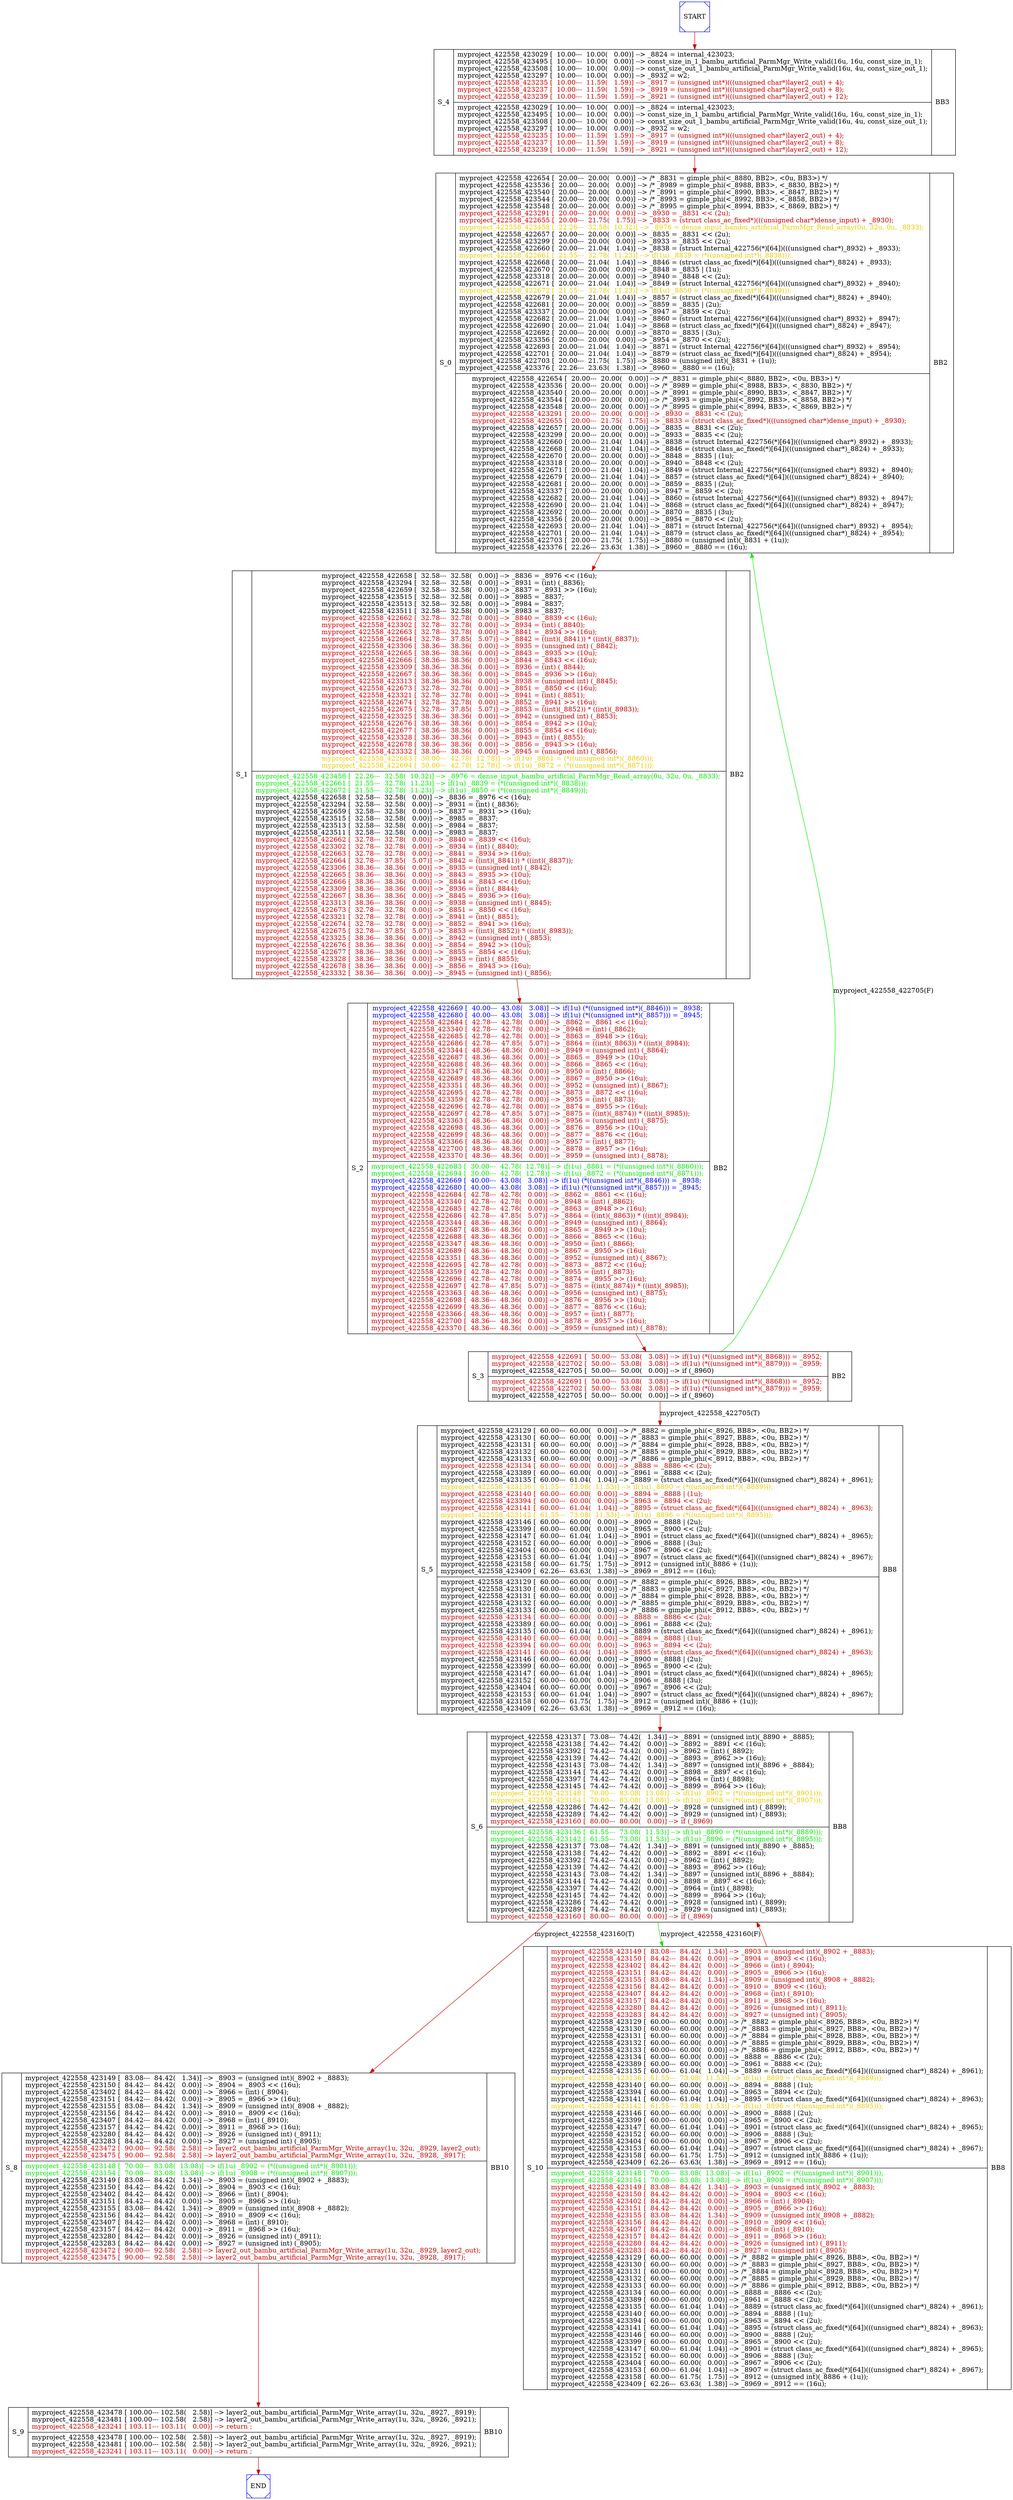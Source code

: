 digraph G {
0[color=blue,shape=Msquare,label=START];
1[color=blue,shape=Msquare,label=END];
2[shape=record,label=< S_0 | { myproject_422558_422654 [  20.00---  20.00(   0.00)] --&gt; /* _8831 = gimple_phi(&lt;_8880, BB2&gt;, &lt;0u, BB3&gt;) */<br align="left"/>myproject_422558_423536 [  20.00---  20.00(   0.00)] --&gt; /* _8989 = gimple_phi(&lt;_8988, BB3&gt;, &lt;_8830, BB2&gt;) */<br align="left"/>myproject_422558_423540 [  20.00---  20.00(   0.00)] --&gt; /* _8991 = gimple_phi(&lt;_8990, BB3&gt;, &lt;_8847, BB2&gt;) */<br align="left"/>myproject_422558_423544 [  20.00---  20.00(   0.00)] --&gt; /* _8993 = gimple_phi(&lt;_8992, BB3&gt;, &lt;_8858, BB2&gt;) */<br align="left"/>myproject_422558_423548 [  20.00---  20.00(   0.00)] --&gt; /* _8995 = gimple_phi(&lt;_8994, BB3&gt;, &lt;_8869, BB2&gt;) */<br align="left"/><font color="red3">myproject_422558_423291 [  20.00---  20.00(   0.00)] --&gt; _8930 = _8831 &lt;&lt; (2u); </font><br align="left"/><font color="red3">myproject_422558_422655 [  20.00---  21.75(   1.75)] --&gt; _8833 = (struct class_ac_fixed*)(((unsigned char*)dense_input) + _8930); </font><br align="left"/><font color="gold2">myproject_422558_423458 [  22.26---  32.58(  10.32)] --&gt; _8976 = dense_input_bambu_artificial_ParmMgr_Read_array(0u, 32u, 0u, _8833); </font><br align="left"/>myproject_422558_422657 [  20.00---  20.00(   0.00)] --&gt; _8835 = _8831 &lt;&lt; (2u);<br align="left"/>myproject_422558_423299 [  20.00---  20.00(   0.00)] --&gt; _8933 = _8835 &lt;&lt; (2u);<br align="left"/>myproject_422558_422660 [  20.00---  21.04(   1.04)] --&gt; _8838 = (struct Internal_422756(*)[64])(((unsigned char*)_8932) + _8933);<br align="left"/><font color="gold2">myproject_422558_422661 [  21.55---  32.78(  11.23)] --&gt; if(1u) _8839 = (*((unsigned int*)(_8838))); </font><br align="left"/>myproject_422558_422668 [  20.00---  21.04(   1.04)] --&gt; _8846 = (struct class_ac_fixed(*)[64])(((unsigned char*)_8824) + _8933);<br align="left"/>myproject_422558_422670 [  20.00---  20.00(   0.00)] --&gt; _8848 = _8835 \| (1u);<br align="left"/>myproject_422558_423318 [  20.00---  20.00(   0.00)] --&gt; _8940 = _8848 &lt;&lt; (2u);<br align="left"/>myproject_422558_422671 [  20.00---  21.04(   1.04)] --&gt; _8849 = (struct Internal_422756(*)[64])(((unsigned char*)_8932) + _8940);<br align="left"/><font color="gold2">myproject_422558_422672 [  21.55---  32.78(  11.23)] --&gt; if(1u) _8850 = (*((unsigned int*)(_8849))); </font><br align="left"/>myproject_422558_422679 [  20.00---  21.04(   1.04)] --&gt; _8857 = (struct class_ac_fixed(*)[64])(((unsigned char*)_8824) + _8940);<br align="left"/>myproject_422558_422681 [  20.00---  20.00(   0.00)] --&gt; _8859 = _8835 \| (2u);<br align="left"/>myproject_422558_423337 [  20.00---  20.00(   0.00)] --&gt; _8947 = _8859 &lt;&lt; (2u);<br align="left"/>myproject_422558_422682 [  20.00---  21.04(   1.04)] --&gt; _8860 = (struct Internal_422756(*)[64])(((unsigned char*)_8932) + _8947);<br align="left"/>myproject_422558_422690 [  20.00---  21.04(   1.04)] --&gt; _8868 = (struct class_ac_fixed(*)[64])(((unsigned char*)_8824) + _8947);<br align="left"/>myproject_422558_422692 [  20.00---  20.00(   0.00)] --&gt; _8870 = _8835 \| (3u);<br align="left"/>myproject_422558_423356 [  20.00---  20.00(   0.00)] --&gt; _8954 = _8870 &lt;&lt; (2u);<br align="left"/>myproject_422558_422693 [  20.00---  21.04(   1.04)] --&gt; _8871 = (struct Internal_422756(*)[64])(((unsigned char*)_8932) + _8954);<br align="left"/>myproject_422558_422701 [  20.00---  21.04(   1.04)] --&gt; _8879 = (struct class_ac_fixed(*)[64])(((unsigned char*)_8824) + _8954);<br align="left"/>myproject_422558_422703 [  20.00---  21.75(   1.75)] --&gt; _8880 = (unsigned int)(_8831 + (1u));<br align="left"/>myproject_422558_423376 [  22.26---  23.63(   1.38)] --&gt; _8960 = _8880 == (16u);<br align="left"/> | myproject_422558_422654 [  20.00---  20.00(   0.00)] --&gt; /* _8831 = gimple_phi(&lt;_8880, BB2&gt;, &lt;0u, BB3&gt;) */<br align="left"/>myproject_422558_423536 [  20.00---  20.00(   0.00)] --&gt; /* _8989 = gimple_phi(&lt;_8988, BB3&gt;, &lt;_8830, BB2&gt;) */<br align="left"/>myproject_422558_423540 [  20.00---  20.00(   0.00)] --&gt; /* _8991 = gimple_phi(&lt;_8990, BB3&gt;, &lt;_8847, BB2&gt;) */<br align="left"/>myproject_422558_423544 [  20.00---  20.00(   0.00)] --&gt; /* _8993 = gimple_phi(&lt;_8992, BB3&gt;, &lt;_8858, BB2&gt;) */<br align="left"/>myproject_422558_423548 [  20.00---  20.00(   0.00)] --&gt; /* _8995 = gimple_phi(&lt;_8994, BB3&gt;, &lt;_8869, BB2&gt;) */<br align="left"/><font color="red3">myproject_422558_423291 [  20.00---  20.00(   0.00)] --&gt; _8930 = _8831 &lt;&lt; (2u); </font><br align="left"/><font color="red3">myproject_422558_422655 [  20.00---  21.75(   1.75)] --&gt; _8833 = (struct class_ac_fixed*)(((unsigned char*)dense_input) + _8930); </font><br align="left"/>myproject_422558_422657 [  20.00---  20.00(   0.00)] --&gt; _8835 = _8831 &lt;&lt; (2u);<br align="left"/>myproject_422558_423299 [  20.00---  20.00(   0.00)] --&gt; _8933 = _8835 &lt;&lt; (2u);<br align="left"/>myproject_422558_422660 [  20.00---  21.04(   1.04)] --&gt; _8838 = (struct Internal_422756(*)[64])(((unsigned char*)_8932) + _8933);<br align="left"/>myproject_422558_422668 [  20.00---  21.04(   1.04)] --&gt; _8846 = (struct class_ac_fixed(*)[64])(((unsigned char*)_8824) + _8933);<br align="left"/>myproject_422558_422670 [  20.00---  20.00(   0.00)] --&gt; _8848 = _8835 \| (1u);<br align="left"/>myproject_422558_423318 [  20.00---  20.00(   0.00)] --&gt; _8940 = _8848 &lt;&lt; (2u);<br align="left"/>myproject_422558_422671 [  20.00---  21.04(   1.04)] --&gt; _8849 = (struct Internal_422756(*)[64])(((unsigned char*)_8932) + _8940);<br align="left"/>myproject_422558_422679 [  20.00---  21.04(   1.04)] --&gt; _8857 = (struct class_ac_fixed(*)[64])(((unsigned char*)_8824) + _8940);<br align="left"/>myproject_422558_422681 [  20.00---  20.00(   0.00)] --&gt; _8859 = _8835 \| (2u);<br align="left"/>myproject_422558_423337 [  20.00---  20.00(   0.00)] --&gt; _8947 = _8859 &lt;&lt; (2u);<br align="left"/>myproject_422558_422682 [  20.00---  21.04(   1.04)] --&gt; _8860 = (struct Internal_422756(*)[64])(((unsigned char*)_8932) + _8947);<br align="left"/>myproject_422558_422690 [  20.00---  21.04(   1.04)] --&gt; _8868 = (struct class_ac_fixed(*)[64])(((unsigned char*)_8824) + _8947);<br align="left"/>myproject_422558_422692 [  20.00---  20.00(   0.00)] --&gt; _8870 = _8835 \| (3u);<br align="left"/>myproject_422558_423356 [  20.00---  20.00(   0.00)] --&gt; _8954 = _8870 &lt;&lt; (2u);<br align="left"/>myproject_422558_422693 [  20.00---  21.04(   1.04)] --&gt; _8871 = (struct Internal_422756(*)[64])(((unsigned char*)_8932) + _8954);<br align="left"/>myproject_422558_422701 [  20.00---  21.04(   1.04)] --&gt; _8879 = (struct class_ac_fixed(*)[64])(((unsigned char*)_8824) + _8954);<br align="left"/>myproject_422558_422703 [  20.00---  21.75(   1.75)] --&gt; _8880 = (unsigned int)(_8831 + (1u));<br align="left"/>myproject_422558_423376 [  22.26---  23.63(   1.38)] --&gt; _8960 = _8880 == (16u);<br align="left"/> } | BB2 <br align="left"/>>];
3[shape=record,label=< S_1 | { myproject_422558_422658 [  32.58---  32.58(   0.00)] --&gt; _8836 = _8976 &lt;&lt; (16u);<br align="left"/>myproject_422558_423294 [  32.58---  32.58(   0.00)] --&gt; _8931 = (int) (_8836);<br align="left"/>myproject_422558_422659 [  32.58---  32.58(   0.00)] --&gt; _8837 = _8931 &gt;&gt; (16u);<br align="left"/>myproject_422558_423515 [  32.58---  32.58(   0.00)] --&gt; _8985 = _8837;<br align="left"/>myproject_422558_423513 [  32.58---  32.58(   0.00)] --&gt; _8984 = _8837;<br align="left"/>myproject_422558_423511 [  32.58---  32.58(   0.00)] --&gt; _8983 = _8837;<br align="left"/><font color="red3">myproject_422558_422662 [  32.78---  32.78(   0.00)] --&gt; _8840 = _8839 &lt;&lt; (16u); </font><br align="left"/><font color="red3">myproject_422558_423302 [  32.78---  32.78(   0.00)] --&gt; _8934 = (int) (_8840); </font><br align="left"/><font color="red3">myproject_422558_422663 [  32.78---  32.78(   0.00)] --&gt; _8841 = _8934 &gt;&gt; (16u); </font><br align="left"/><font color="red3">myproject_422558_422664 [  32.78---  37.85(   5.07)] --&gt; _8842 = ((int)(_8841)) * ((int)(_8837)); </font><br align="left"/><font color="red3">myproject_422558_423306 [  38.36---  38.36(   0.00)] --&gt; _8935 = (unsigned int) (_8842); </font><br align="left"/><font color="red3">myproject_422558_422665 [  38.36---  38.36(   0.00)] --&gt; _8843 = _8935 &gt;&gt; (10u); </font><br align="left"/><font color="red3">myproject_422558_422666 [  38.36---  38.36(   0.00)] --&gt; _8844 = _8843 &lt;&lt; (16u); </font><br align="left"/><font color="red3">myproject_422558_423309 [  38.36---  38.36(   0.00)] --&gt; _8936 = (int) (_8844); </font><br align="left"/><font color="red3">myproject_422558_422667 [  38.36---  38.36(   0.00)] --&gt; _8845 = _8936 &gt;&gt; (16u); </font><br align="left"/><font color="red3">myproject_422558_423313 [  38.36---  38.36(   0.00)] --&gt; _8938 = (unsigned int) (_8845); </font><br align="left"/><font color="red3">myproject_422558_422673 [  32.78---  32.78(   0.00)] --&gt; _8851 = _8850 &lt;&lt; (16u); </font><br align="left"/><font color="red3">myproject_422558_423321 [  32.78---  32.78(   0.00)] --&gt; _8941 = (int) (_8851); </font><br align="left"/><font color="red3">myproject_422558_422674 [  32.78---  32.78(   0.00)] --&gt; _8852 = _8941 &gt;&gt; (16u); </font><br align="left"/><font color="red3">myproject_422558_422675 [  32.78---  37.85(   5.07)] --&gt; _8853 = ((int)(_8852)) * ((int)(_8983)); </font><br align="left"/><font color="red3">myproject_422558_423325 [  38.36---  38.36(   0.00)] --&gt; _8942 = (unsigned int) (_8853); </font><br align="left"/><font color="red3">myproject_422558_422676 [  38.36---  38.36(   0.00)] --&gt; _8854 = _8942 &gt;&gt; (10u); </font><br align="left"/><font color="red3">myproject_422558_422677 [  38.36---  38.36(   0.00)] --&gt; _8855 = _8854 &lt;&lt; (16u); </font><br align="left"/><font color="red3">myproject_422558_423328 [  38.36---  38.36(   0.00)] --&gt; _8943 = (int) (_8855); </font><br align="left"/><font color="red3">myproject_422558_422678 [  38.36---  38.36(   0.00)] --&gt; _8856 = _8943 &gt;&gt; (16u); </font><br align="left"/><font color="red3">myproject_422558_423332 [  38.36---  38.36(   0.00)] --&gt; _8945 = (unsigned int) (_8856); </font><br align="left"/><font color="gold2">myproject_422558_422683 [  30.00---  42.78(  12.78)] --&gt; if(1u) _8861 = (*((unsigned int*)(_8860))); </font><br align="left"/><font color="gold2">myproject_422558_422694 [  30.00---  42.78(  12.78)] --&gt; if(1u) _8872 = (*((unsigned int*)(_8871))); </font><br align="left"/> | <font color="green2">myproject_422558_423458 [  22.26---  32.58(  10.32)] --&gt; _8976 = dense_input_bambu_artificial_ParmMgr_Read_array(0u, 32u, 0u, _8833); </font><br align="left"/><font color="green2">myproject_422558_422661 [  21.55---  32.78(  11.23)] --&gt; if(1u) _8839 = (*((unsigned int*)(_8838))); </font><br align="left"/><font color="green2">myproject_422558_422672 [  21.55---  32.78(  11.23)] --&gt; if(1u) _8850 = (*((unsigned int*)(_8849))); </font><br align="left"/>myproject_422558_422658 [  32.58---  32.58(   0.00)] --&gt; _8836 = _8976 &lt;&lt; (16u);<br align="left"/>myproject_422558_423294 [  32.58---  32.58(   0.00)] --&gt; _8931 = (int) (_8836);<br align="left"/>myproject_422558_422659 [  32.58---  32.58(   0.00)] --&gt; _8837 = _8931 &gt;&gt; (16u);<br align="left"/>myproject_422558_423515 [  32.58---  32.58(   0.00)] --&gt; _8985 = _8837;<br align="left"/>myproject_422558_423513 [  32.58---  32.58(   0.00)] --&gt; _8984 = _8837;<br align="left"/>myproject_422558_423511 [  32.58---  32.58(   0.00)] --&gt; _8983 = _8837;<br align="left"/><font color="red3">myproject_422558_422662 [  32.78---  32.78(   0.00)] --&gt; _8840 = _8839 &lt;&lt; (16u); </font><br align="left"/><font color="red3">myproject_422558_423302 [  32.78---  32.78(   0.00)] --&gt; _8934 = (int) (_8840); </font><br align="left"/><font color="red3">myproject_422558_422663 [  32.78---  32.78(   0.00)] --&gt; _8841 = _8934 &gt;&gt; (16u); </font><br align="left"/><font color="red3">myproject_422558_422664 [  32.78---  37.85(   5.07)] --&gt; _8842 = ((int)(_8841)) * ((int)(_8837)); </font><br align="left"/><font color="red3">myproject_422558_423306 [  38.36---  38.36(   0.00)] --&gt; _8935 = (unsigned int) (_8842); </font><br align="left"/><font color="red3">myproject_422558_422665 [  38.36---  38.36(   0.00)] --&gt; _8843 = _8935 &gt;&gt; (10u); </font><br align="left"/><font color="red3">myproject_422558_422666 [  38.36---  38.36(   0.00)] --&gt; _8844 = _8843 &lt;&lt; (16u); </font><br align="left"/><font color="red3">myproject_422558_423309 [  38.36---  38.36(   0.00)] --&gt; _8936 = (int) (_8844); </font><br align="left"/><font color="red3">myproject_422558_422667 [  38.36---  38.36(   0.00)] --&gt; _8845 = _8936 &gt;&gt; (16u); </font><br align="left"/><font color="red3">myproject_422558_423313 [  38.36---  38.36(   0.00)] --&gt; _8938 = (unsigned int) (_8845); </font><br align="left"/><font color="red3">myproject_422558_422673 [  32.78---  32.78(   0.00)] --&gt; _8851 = _8850 &lt;&lt; (16u); </font><br align="left"/><font color="red3">myproject_422558_423321 [  32.78---  32.78(   0.00)] --&gt; _8941 = (int) (_8851); </font><br align="left"/><font color="red3">myproject_422558_422674 [  32.78---  32.78(   0.00)] --&gt; _8852 = _8941 &gt;&gt; (16u); </font><br align="left"/><font color="red3">myproject_422558_422675 [  32.78---  37.85(   5.07)] --&gt; _8853 = ((int)(_8852)) * ((int)(_8983)); </font><br align="left"/><font color="red3">myproject_422558_423325 [  38.36---  38.36(   0.00)] --&gt; _8942 = (unsigned int) (_8853); </font><br align="left"/><font color="red3">myproject_422558_422676 [  38.36---  38.36(   0.00)] --&gt; _8854 = _8942 &gt;&gt; (10u); </font><br align="left"/><font color="red3">myproject_422558_422677 [  38.36---  38.36(   0.00)] --&gt; _8855 = _8854 &lt;&lt; (16u); </font><br align="left"/><font color="red3">myproject_422558_423328 [  38.36---  38.36(   0.00)] --&gt; _8943 = (int) (_8855); </font><br align="left"/><font color="red3">myproject_422558_422678 [  38.36---  38.36(   0.00)] --&gt; _8856 = _8943 &gt;&gt; (16u); </font><br align="left"/><font color="red3">myproject_422558_423332 [  38.36---  38.36(   0.00)] --&gt; _8945 = (unsigned int) (_8856); </font><br align="left"/> } | BB2 <br align="left"/>>];
4[shape=record,label=< S_2 | { <font color="blue">myproject_422558_422669 [  40.00---  43.08(   3.08)] --&gt; if(1u) (*((unsigned int*)(_8846))) = _8938; </font><br align="left"/><font color="blue">myproject_422558_422680 [  40.00---  43.08(   3.08)] --&gt; if(1u) (*((unsigned int*)(_8857))) = _8945; </font><br align="left"/><font color="red3">myproject_422558_422684 [  42.78---  42.78(   0.00)] --&gt; _8862 = _8861 &lt;&lt; (16u); </font><br align="left"/><font color="red3">myproject_422558_423340 [  42.78---  42.78(   0.00)] --&gt; _8948 = (int) (_8862); </font><br align="left"/><font color="red3">myproject_422558_422685 [  42.78---  42.78(   0.00)] --&gt; _8863 = _8948 &gt;&gt; (16u); </font><br align="left"/><font color="red3">myproject_422558_422686 [  42.78---  47.85(   5.07)] --&gt; _8864 = ((int)(_8863)) * ((int)(_8984)); </font><br align="left"/><font color="red3">myproject_422558_423344 [  48.36---  48.36(   0.00)] --&gt; _8949 = (unsigned int) (_8864); </font><br align="left"/><font color="red3">myproject_422558_422687 [  48.36---  48.36(   0.00)] --&gt; _8865 = _8949 &gt;&gt; (10u); </font><br align="left"/><font color="red3">myproject_422558_422688 [  48.36---  48.36(   0.00)] --&gt; _8866 = _8865 &lt;&lt; (16u); </font><br align="left"/><font color="red3">myproject_422558_423347 [  48.36---  48.36(   0.00)] --&gt; _8950 = (int) (_8866); </font><br align="left"/><font color="red3">myproject_422558_422689 [  48.36---  48.36(   0.00)] --&gt; _8867 = _8950 &gt;&gt; (16u); </font><br align="left"/><font color="red3">myproject_422558_423351 [  48.36---  48.36(   0.00)] --&gt; _8952 = (unsigned int) (_8867); </font><br align="left"/><font color="red3">myproject_422558_422695 [  42.78---  42.78(   0.00)] --&gt; _8873 = _8872 &lt;&lt; (16u); </font><br align="left"/><font color="red3">myproject_422558_423359 [  42.78---  42.78(   0.00)] --&gt; _8955 = (int) (_8873); </font><br align="left"/><font color="red3">myproject_422558_422696 [  42.78---  42.78(   0.00)] --&gt; _8874 = _8955 &gt;&gt; (16u); </font><br align="left"/><font color="red3">myproject_422558_422697 [  42.78---  47.85(   5.07)] --&gt; _8875 = ((int)(_8874)) * ((int)(_8985)); </font><br align="left"/><font color="red3">myproject_422558_423363 [  48.36---  48.36(   0.00)] --&gt; _8956 = (unsigned int) (_8875); </font><br align="left"/><font color="red3">myproject_422558_422698 [  48.36---  48.36(   0.00)] --&gt; _8876 = _8956 &gt;&gt; (10u); </font><br align="left"/><font color="red3">myproject_422558_422699 [  48.36---  48.36(   0.00)] --&gt; _8877 = _8876 &lt;&lt; (16u); </font><br align="left"/><font color="red3">myproject_422558_423366 [  48.36---  48.36(   0.00)] --&gt; _8957 = (int) (_8877); </font><br align="left"/><font color="red3">myproject_422558_422700 [  48.36---  48.36(   0.00)] --&gt; _8878 = _8957 &gt;&gt; (16u); </font><br align="left"/><font color="red3">myproject_422558_423370 [  48.36---  48.36(   0.00)] --&gt; _8959 = (unsigned int) (_8878); </font><br align="left"/> | <font color="green2">myproject_422558_422683 [  30.00---  42.78(  12.78)] --&gt; if(1u) _8861 = (*((unsigned int*)(_8860))); </font><br align="left"/><font color="green2">myproject_422558_422694 [  30.00---  42.78(  12.78)] --&gt; if(1u) _8872 = (*((unsigned int*)(_8871))); </font><br align="left"/><font color="blue">myproject_422558_422669 [  40.00---  43.08(   3.08)] --&gt; if(1u) (*((unsigned int*)(_8846))) = _8938; </font><br align="left"/><font color="blue">myproject_422558_422680 [  40.00---  43.08(   3.08)] --&gt; if(1u) (*((unsigned int*)(_8857))) = _8945; </font><br align="left"/><font color="red3">myproject_422558_422684 [  42.78---  42.78(   0.00)] --&gt; _8862 = _8861 &lt;&lt; (16u); </font><br align="left"/><font color="red3">myproject_422558_423340 [  42.78---  42.78(   0.00)] --&gt; _8948 = (int) (_8862); </font><br align="left"/><font color="red3">myproject_422558_422685 [  42.78---  42.78(   0.00)] --&gt; _8863 = _8948 &gt;&gt; (16u); </font><br align="left"/><font color="red3">myproject_422558_422686 [  42.78---  47.85(   5.07)] --&gt; _8864 = ((int)(_8863)) * ((int)(_8984)); </font><br align="left"/><font color="red3">myproject_422558_423344 [  48.36---  48.36(   0.00)] --&gt; _8949 = (unsigned int) (_8864); </font><br align="left"/><font color="red3">myproject_422558_422687 [  48.36---  48.36(   0.00)] --&gt; _8865 = _8949 &gt;&gt; (10u); </font><br align="left"/><font color="red3">myproject_422558_422688 [  48.36---  48.36(   0.00)] --&gt; _8866 = _8865 &lt;&lt; (16u); </font><br align="left"/><font color="red3">myproject_422558_423347 [  48.36---  48.36(   0.00)] --&gt; _8950 = (int) (_8866); </font><br align="left"/><font color="red3">myproject_422558_422689 [  48.36---  48.36(   0.00)] --&gt; _8867 = _8950 &gt;&gt; (16u); </font><br align="left"/><font color="red3">myproject_422558_423351 [  48.36---  48.36(   0.00)] --&gt; _8952 = (unsigned int) (_8867); </font><br align="left"/><font color="red3">myproject_422558_422695 [  42.78---  42.78(   0.00)] --&gt; _8873 = _8872 &lt;&lt; (16u); </font><br align="left"/><font color="red3">myproject_422558_423359 [  42.78---  42.78(   0.00)] --&gt; _8955 = (int) (_8873); </font><br align="left"/><font color="red3">myproject_422558_422696 [  42.78---  42.78(   0.00)] --&gt; _8874 = _8955 &gt;&gt; (16u); </font><br align="left"/><font color="red3">myproject_422558_422697 [  42.78---  47.85(   5.07)] --&gt; _8875 = ((int)(_8874)) * ((int)(_8985)); </font><br align="left"/><font color="red3">myproject_422558_423363 [  48.36---  48.36(   0.00)] --&gt; _8956 = (unsigned int) (_8875); </font><br align="left"/><font color="red3">myproject_422558_422698 [  48.36---  48.36(   0.00)] --&gt; _8876 = _8956 &gt;&gt; (10u); </font><br align="left"/><font color="red3">myproject_422558_422699 [  48.36---  48.36(   0.00)] --&gt; _8877 = _8876 &lt;&lt; (16u); </font><br align="left"/><font color="red3">myproject_422558_423366 [  48.36---  48.36(   0.00)] --&gt; _8957 = (int) (_8877); </font><br align="left"/><font color="red3">myproject_422558_422700 [  48.36---  48.36(   0.00)] --&gt; _8878 = _8957 &gt;&gt; (16u); </font><br align="left"/><font color="red3">myproject_422558_423370 [  48.36---  48.36(   0.00)] --&gt; _8959 = (unsigned int) (_8878); </font><br align="left"/> } | BB2 <br align="left"/>>];
5[shape=record,label=< S_3 | { <font color="red3">myproject_422558_422691 [  50.00---  53.08(   3.08)] --&gt; if(1u) (*((unsigned int*)(_8868))) = _8952; </font><br align="left"/><font color="red3">myproject_422558_422702 [  50.00---  53.08(   3.08)] --&gt; if(1u) (*((unsigned int*)(_8879))) = _8959; </font><br align="left"/>myproject_422558_422705 [  50.00---  50.00(   0.00)] --&gt; if (_8960)<br align="left"/> | <font color="red3">myproject_422558_422691 [  50.00---  53.08(   3.08)] --&gt; if(1u) (*((unsigned int*)(_8868))) = _8952; </font><br align="left"/><font color="red3">myproject_422558_422702 [  50.00---  53.08(   3.08)] --&gt; if(1u) (*((unsigned int*)(_8879))) = _8959; </font><br align="left"/>myproject_422558_422705 [  50.00---  50.00(   0.00)] --&gt; if (_8960)<br align="left"/> } | BB2 <br align="left"/>>];
6[shape=record,label=< S_4 | { myproject_422558_423029 [  10.00---  10.00(   0.00)] --&gt; _8824 = internal_423023;<br align="left"/>myproject_422558_423495 [  10.00---  10.00(   0.00)] --&gt; const_size_in_1_bambu_artificial_ParmMgr_Write_valid(16u, 16u, const_size_in_1);<br align="left"/>myproject_422558_423508 [  10.00---  10.00(   0.00)] --&gt; const_size_out_1_bambu_artificial_ParmMgr_Write_valid(16u, 4u, const_size_out_1);<br align="left"/>myproject_422558_423297 [  10.00---  10.00(   0.00)] --&gt; _8932 = w2;<br align="left"/><font color="red3">myproject_422558_423235 [  10.00---  11.59(   1.59)] --&gt; _8917 = (unsigned int*)(((unsigned char*)layer2_out) + 4); </font><br align="left"/><font color="red3">myproject_422558_423237 [  10.00---  11.59(   1.59)] --&gt; _8919 = (unsigned int*)(((unsigned char*)layer2_out) + 8); </font><br align="left"/><font color="red3">myproject_422558_423239 [  10.00---  11.59(   1.59)] --&gt; _8921 = (unsigned int*)(((unsigned char*)layer2_out) + 12); </font><br align="left"/> | myproject_422558_423029 [  10.00---  10.00(   0.00)] --&gt; _8824 = internal_423023;<br align="left"/>myproject_422558_423495 [  10.00---  10.00(   0.00)] --&gt; const_size_in_1_bambu_artificial_ParmMgr_Write_valid(16u, 16u, const_size_in_1);<br align="left"/>myproject_422558_423508 [  10.00---  10.00(   0.00)] --&gt; const_size_out_1_bambu_artificial_ParmMgr_Write_valid(16u, 4u, const_size_out_1);<br align="left"/>myproject_422558_423297 [  10.00---  10.00(   0.00)] --&gt; _8932 = w2;<br align="left"/><font color="red3">myproject_422558_423235 [  10.00---  11.59(   1.59)] --&gt; _8917 = (unsigned int*)(((unsigned char*)layer2_out) + 4); </font><br align="left"/><font color="red3">myproject_422558_423237 [  10.00---  11.59(   1.59)] --&gt; _8919 = (unsigned int*)(((unsigned char*)layer2_out) + 8); </font><br align="left"/><font color="red3">myproject_422558_423239 [  10.00---  11.59(   1.59)] --&gt; _8921 = (unsigned int*)(((unsigned char*)layer2_out) + 12); </font><br align="left"/> } | BB3 <br align="left"/>>];
7[shape=record,label=< S_5 | { myproject_422558_423129 [  60.00---  60.00(   0.00)] --&gt; /* _8882 = gimple_phi(&lt;_8926, BB8&gt;, &lt;0u, BB2&gt;) */<br align="left"/>myproject_422558_423130 [  60.00---  60.00(   0.00)] --&gt; /* _8883 = gimple_phi(&lt;_8927, BB8&gt;, &lt;0u, BB2&gt;) */<br align="left"/>myproject_422558_423131 [  60.00---  60.00(   0.00)] --&gt; /* _8884 = gimple_phi(&lt;_8928, BB8&gt;, &lt;0u, BB2&gt;) */<br align="left"/>myproject_422558_423132 [  60.00---  60.00(   0.00)] --&gt; /* _8885 = gimple_phi(&lt;_8929, BB8&gt;, &lt;0u, BB2&gt;) */<br align="left"/>myproject_422558_423133 [  60.00---  60.00(   0.00)] --&gt; /* _8886 = gimple_phi(&lt;_8912, BB8&gt;, &lt;0u, BB2&gt;) */<br align="left"/><font color="red3">myproject_422558_423134 [  60.00---  60.00(   0.00)] --&gt; _8888 = _8886 &lt;&lt; (2u); </font><br align="left"/>myproject_422558_423389 [  60.00---  60.00(   0.00)] --&gt; _8961 = _8888 &lt;&lt; (2u);<br align="left"/>myproject_422558_423135 [  60.00---  61.04(   1.04)] --&gt; _8889 = (struct class_ac_fixed(*)[64])(((unsigned char*)_8824) + _8961);<br align="left"/><font color="gold2">myproject_422558_423136 [  61.55---  73.08(  11.53)] --&gt; if(1u) _8890 = (*((unsigned int*)(_8889))); </font><br align="left"/><font color="red3">myproject_422558_423140 [  60.00---  60.00(   0.00)] --&gt; _8894 = _8888 \| (1u); </font><br align="left"/><font color="red3">myproject_422558_423394 [  60.00---  60.00(   0.00)] --&gt; _8963 = _8894 &lt;&lt; (2u); </font><br align="left"/><font color="red3">myproject_422558_423141 [  60.00---  61.04(   1.04)] --&gt; _8895 = (struct class_ac_fixed(*)[64])(((unsigned char*)_8824) + _8963); </font><br align="left"/><font color="gold2">myproject_422558_423142 [  61.55---  73.08(  11.53)] --&gt; if(1u) _8896 = (*((unsigned int*)(_8895))); </font><br align="left"/>myproject_422558_423146 [  60.00---  60.00(   0.00)] --&gt; _8900 = _8888 \| (2u);<br align="left"/>myproject_422558_423399 [  60.00---  60.00(   0.00)] --&gt; _8965 = _8900 &lt;&lt; (2u);<br align="left"/>myproject_422558_423147 [  60.00---  61.04(   1.04)] --&gt; _8901 = (struct class_ac_fixed(*)[64])(((unsigned char*)_8824) + _8965);<br align="left"/>myproject_422558_423152 [  60.00---  60.00(   0.00)] --&gt; _8906 = _8888 \| (3u);<br align="left"/>myproject_422558_423404 [  60.00---  60.00(   0.00)] --&gt; _8967 = _8906 &lt;&lt; (2u);<br align="left"/>myproject_422558_423153 [  60.00---  61.04(   1.04)] --&gt; _8907 = (struct class_ac_fixed(*)[64])(((unsigned char*)_8824) + _8967);<br align="left"/>myproject_422558_423158 [  60.00---  61.75(   1.75)] --&gt; _8912 = (unsigned int)(_8886 + (1u));<br align="left"/>myproject_422558_423409 [  62.26---  63.63(   1.38)] --&gt; _8969 = _8912 == (16u);<br align="left"/> | myproject_422558_423129 [  60.00---  60.00(   0.00)] --&gt; /* _8882 = gimple_phi(&lt;_8926, BB8&gt;, &lt;0u, BB2&gt;) */<br align="left"/>myproject_422558_423130 [  60.00---  60.00(   0.00)] --&gt; /* _8883 = gimple_phi(&lt;_8927, BB8&gt;, &lt;0u, BB2&gt;) */<br align="left"/>myproject_422558_423131 [  60.00---  60.00(   0.00)] --&gt; /* _8884 = gimple_phi(&lt;_8928, BB8&gt;, &lt;0u, BB2&gt;) */<br align="left"/>myproject_422558_423132 [  60.00---  60.00(   0.00)] --&gt; /* _8885 = gimple_phi(&lt;_8929, BB8&gt;, &lt;0u, BB2&gt;) */<br align="left"/>myproject_422558_423133 [  60.00---  60.00(   0.00)] --&gt; /* _8886 = gimple_phi(&lt;_8912, BB8&gt;, &lt;0u, BB2&gt;) */<br align="left"/><font color="red3">myproject_422558_423134 [  60.00---  60.00(   0.00)] --&gt; _8888 = _8886 &lt;&lt; (2u); </font><br align="left"/>myproject_422558_423389 [  60.00---  60.00(   0.00)] --&gt; _8961 = _8888 &lt;&lt; (2u);<br align="left"/>myproject_422558_423135 [  60.00---  61.04(   1.04)] --&gt; _8889 = (struct class_ac_fixed(*)[64])(((unsigned char*)_8824) + _8961);<br align="left"/><font color="red3">myproject_422558_423140 [  60.00---  60.00(   0.00)] --&gt; _8894 = _8888 \| (1u); </font><br align="left"/><font color="red3">myproject_422558_423394 [  60.00---  60.00(   0.00)] --&gt; _8963 = _8894 &lt;&lt; (2u); </font><br align="left"/><font color="red3">myproject_422558_423141 [  60.00---  61.04(   1.04)] --&gt; _8895 = (struct class_ac_fixed(*)[64])(((unsigned char*)_8824) + _8963); </font><br align="left"/>myproject_422558_423146 [  60.00---  60.00(   0.00)] --&gt; _8900 = _8888 \| (2u);<br align="left"/>myproject_422558_423399 [  60.00---  60.00(   0.00)] --&gt; _8965 = _8900 &lt;&lt; (2u);<br align="left"/>myproject_422558_423147 [  60.00---  61.04(   1.04)] --&gt; _8901 = (struct class_ac_fixed(*)[64])(((unsigned char*)_8824) + _8965);<br align="left"/>myproject_422558_423152 [  60.00---  60.00(   0.00)] --&gt; _8906 = _8888 \| (3u);<br align="left"/>myproject_422558_423404 [  60.00---  60.00(   0.00)] --&gt; _8967 = _8906 &lt;&lt; (2u);<br align="left"/>myproject_422558_423153 [  60.00---  61.04(   1.04)] --&gt; _8907 = (struct class_ac_fixed(*)[64])(((unsigned char*)_8824) + _8967);<br align="left"/>myproject_422558_423158 [  60.00---  61.75(   1.75)] --&gt; _8912 = (unsigned int)(_8886 + (1u));<br align="left"/>myproject_422558_423409 [  62.26---  63.63(   1.38)] --&gt; _8969 = _8912 == (16u);<br align="left"/> } | BB8 <br align="left"/>>];
8[shape=record,label=< S_6 | { myproject_422558_423137 [  73.08---  74.42(   1.34)] --&gt; _8891 = (unsigned int)(_8890 + _8885);<br align="left"/>myproject_422558_423138 [  74.42---  74.42(   0.00)] --&gt; _8892 = _8891 &lt;&lt; (16u);<br align="left"/>myproject_422558_423392 [  74.42---  74.42(   0.00)] --&gt; _8962 = (int) (_8892);<br align="left"/>myproject_422558_423139 [  74.42---  74.42(   0.00)] --&gt; _8893 = _8962 &gt;&gt; (16u);<br align="left"/>myproject_422558_423143 [  73.08---  74.42(   1.34)] --&gt; _8897 = (unsigned int)(_8896 + _8884);<br align="left"/>myproject_422558_423144 [  74.42---  74.42(   0.00)] --&gt; _8898 = _8897 &lt;&lt; (16u);<br align="left"/>myproject_422558_423397 [  74.42---  74.42(   0.00)] --&gt; _8964 = (int) (_8898);<br align="left"/>myproject_422558_423145 [  74.42---  74.42(   0.00)] --&gt; _8899 = _8964 &gt;&gt; (16u);<br align="left"/><font color="gold2">myproject_422558_423148 [  70.00---  83.08(  13.08)] --&gt; if(1u) _8902 = (*((unsigned int*)(_8901))); </font><br align="left"/><font color="gold2">myproject_422558_423154 [  70.00---  83.08(  13.08)] --&gt; if(1u) _8908 = (*((unsigned int*)(_8907))); </font><br align="left"/>myproject_422558_423286 [  74.42---  74.42(   0.00)] --&gt; _8928 = (unsigned int) (_8899);<br align="left"/>myproject_422558_423289 [  74.42---  74.42(   0.00)] --&gt; _8929 = (unsigned int) (_8893);<br align="left"/><font color="red3">myproject_422558_423160 [  80.00---  80.00(   0.00)] --&gt; if (_8969) </font><br align="left"/> | <font color="green2">myproject_422558_423136 [  61.55---  73.08(  11.53)] --&gt; if(1u) _8890 = (*((unsigned int*)(_8889))); </font><br align="left"/><font color="green2">myproject_422558_423142 [  61.55---  73.08(  11.53)] --&gt; if(1u) _8896 = (*((unsigned int*)(_8895))); </font><br align="left"/>myproject_422558_423137 [  73.08---  74.42(   1.34)] --&gt; _8891 = (unsigned int)(_8890 + _8885);<br align="left"/>myproject_422558_423138 [  74.42---  74.42(   0.00)] --&gt; _8892 = _8891 &lt;&lt; (16u);<br align="left"/>myproject_422558_423392 [  74.42---  74.42(   0.00)] --&gt; _8962 = (int) (_8892);<br align="left"/>myproject_422558_423139 [  74.42---  74.42(   0.00)] --&gt; _8893 = _8962 &gt;&gt; (16u);<br align="left"/>myproject_422558_423143 [  73.08---  74.42(   1.34)] --&gt; _8897 = (unsigned int)(_8896 + _8884);<br align="left"/>myproject_422558_423144 [  74.42---  74.42(   0.00)] --&gt; _8898 = _8897 &lt;&lt; (16u);<br align="left"/>myproject_422558_423397 [  74.42---  74.42(   0.00)] --&gt; _8964 = (int) (_8898);<br align="left"/>myproject_422558_423145 [  74.42---  74.42(   0.00)] --&gt; _8899 = _8964 &gt;&gt; (16u);<br align="left"/>myproject_422558_423286 [  74.42---  74.42(   0.00)] --&gt; _8928 = (unsigned int) (_8899);<br align="left"/>myproject_422558_423289 [  74.42---  74.42(   0.00)] --&gt; _8929 = (unsigned int) (_8893);<br align="left"/><font color="red3">myproject_422558_423160 [  80.00---  80.00(   0.00)] --&gt; if (_8969) </font><br align="left"/> } | BB8 <br align="left"/>>];
9[shape=record,label=< S_8 | { myproject_422558_423149 [  83.08---  84.42(   1.34)] --&gt; _8903 = (unsigned int)(_8902 + _8883);<br align="left"/>myproject_422558_423150 [  84.42---  84.42(   0.00)] --&gt; _8904 = _8903 &lt;&lt; (16u);<br align="left"/>myproject_422558_423402 [  84.42---  84.42(   0.00)] --&gt; _8966 = (int) (_8904);<br align="left"/>myproject_422558_423151 [  84.42---  84.42(   0.00)] --&gt; _8905 = _8966 &gt;&gt; (16u);<br align="left"/>myproject_422558_423155 [  83.08---  84.42(   1.34)] --&gt; _8909 = (unsigned int)(_8908 + _8882);<br align="left"/>myproject_422558_423156 [  84.42---  84.42(   0.00)] --&gt; _8910 = _8909 &lt;&lt; (16u);<br align="left"/>myproject_422558_423407 [  84.42---  84.42(   0.00)] --&gt; _8968 = (int) (_8910);<br align="left"/>myproject_422558_423157 [  84.42---  84.42(   0.00)] --&gt; _8911 = _8968 &gt;&gt; (16u);<br align="left"/>myproject_422558_423280 [  84.42---  84.42(   0.00)] --&gt; _8926 = (unsigned int) (_8911);<br align="left"/>myproject_422558_423283 [  84.42---  84.42(   0.00)] --&gt; _8927 = (unsigned int) (_8905);<br align="left"/><font color="red3">myproject_422558_423472 [  90.00---  92.58(   2.58)] --&gt; layer2_out_bambu_artificial_ParmMgr_Write_array(1u, 32u, _8929, layer2_out); </font><br align="left"/><font color="red3">myproject_422558_423475 [  90.00---  92.58(   2.58)] --&gt; layer2_out_bambu_artificial_ParmMgr_Write_array(1u, 32u, _8928, _8917); </font><br align="left"/> | <font color="green2">myproject_422558_423148 [  70.00---  83.08(  13.08)] --&gt; if(1u) _8902 = (*((unsigned int*)(_8901))); </font><br align="left"/><font color="green2">myproject_422558_423154 [  70.00---  83.08(  13.08)] --&gt; if(1u) _8908 = (*((unsigned int*)(_8907))); </font><br align="left"/>myproject_422558_423149 [  83.08---  84.42(   1.34)] --&gt; _8903 = (unsigned int)(_8902 + _8883);<br align="left"/>myproject_422558_423150 [  84.42---  84.42(   0.00)] --&gt; _8904 = _8903 &lt;&lt; (16u);<br align="left"/>myproject_422558_423402 [  84.42---  84.42(   0.00)] --&gt; _8966 = (int) (_8904);<br align="left"/>myproject_422558_423151 [  84.42---  84.42(   0.00)] --&gt; _8905 = _8966 &gt;&gt; (16u);<br align="left"/>myproject_422558_423155 [  83.08---  84.42(   1.34)] --&gt; _8909 = (unsigned int)(_8908 + _8882);<br align="left"/>myproject_422558_423156 [  84.42---  84.42(   0.00)] --&gt; _8910 = _8909 &lt;&lt; (16u);<br align="left"/>myproject_422558_423407 [  84.42---  84.42(   0.00)] --&gt; _8968 = (int) (_8910);<br align="left"/>myproject_422558_423157 [  84.42---  84.42(   0.00)] --&gt; _8911 = _8968 &gt;&gt; (16u);<br align="left"/>myproject_422558_423280 [  84.42---  84.42(   0.00)] --&gt; _8926 = (unsigned int) (_8911);<br align="left"/>myproject_422558_423283 [  84.42---  84.42(   0.00)] --&gt; _8927 = (unsigned int) (_8905);<br align="left"/><font color="red3">myproject_422558_423472 [  90.00---  92.58(   2.58)] --&gt; layer2_out_bambu_artificial_ParmMgr_Write_array(1u, 32u, _8929, layer2_out); </font><br align="left"/><font color="red3">myproject_422558_423475 [  90.00---  92.58(   2.58)] --&gt; layer2_out_bambu_artificial_ParmMgr_Write_array(1u, 32u, _8928, _8917); </font><br align="left"/> } | BB10 <br align="left"/>>];
10[shape=record,label=< S_9 | { myproject_422558_423478 [ 100.00--- 102.58(   2.58)] --&gt; layer2_out_bambu_artificial_ParmMgr_Write_array(1u, 32u, _8927, _8919);<br align="left"/>myproject_422558_423481 [ 100.00--- 102.58(   2.58)] --&gt; layer2_out_bambu_artificial_ParmMgr_Write_array(1u, 32u, _8926, _8921);<br align="left"/><font color="red3">myproject_422558_423241 [ 103.11--- 103.11(   0.00)] --&gt; return ; </font><br align="left"/> | myproject_422558_423478 [ 100.00--- 102.58(   2.58)] --&gt; layer2_out_bambu_artificial_ParmMgr_Write_array(1u, 32u, _8927, _8919);<br align="left"/>myproject_422558_423481 [ 100.00--- 102.58(   2.58)] --&gt; layer2_out_bambu_artificial_ParmMgr_Write_array(1u, 32u, _8926, _8921);<br align="left"/><font color="red3">myproject_422558_423241 [ 103.11--- 103.11(   0.00)] --&gt; return ; </font><br align="left"/> } | BB10 <br align="left"/>>];
11[shape=record,label=< S_10 | { <font color="red3">myproject_422558_423149 [  83.08---  84.42(   1.34)] --&gt; _8903 = (unsigned int)(_8902 + _8883); </font><br align="left"/><font color="red3">myproject_422558_423150 [  84.42---  84.42(   0.00)] --&gt; _8904 = _8903 &lt;&lt; (16u); </font><br align="left"/><font color="red3">myproject_422558_423402 [  84.42---  84.42(   0.00)] --&gt; _8966 = (int) (_8904); </font><br align="left"/><font color="red3">myproject_422558_423151 [  84.42---  84.42(   0.00)] --&gt; _8905 = _8966 &gt;&gt; (16u); </font><br align="left"/><font color="red3">myproject_422558_423155 [  83.08---  84.42(   1.34)] --&gt; _8909 = (unsigned int)(_8908 + _8882); </font><br align="left"/><font color="red3">myproject_422558_423156 [  84.42---  84.42(   0.00)] --&gt; _8910 = _8909 &lt;&lt; (16u); </font><br align="left"/><font color="red3">myproject_422558_423407 [  84.42---  84.42(   0.00)] --&gt; _8968 = (int) (_8910); </font><br align="left"/><font color="red3">myproject_422558_423157 [  84.42---  84.42(   0.00)] --&gt; _8911 = _8968 &gt;&gt; (16u); </font><br align="left"/><font color="red3">myproject_422558_423280 [  84.42---  84.42(   0.00)] --&gt; _8926 = (unsigned int) (_8911); </font><br align="left"/><font color="red3">myproject_422558_423283 [  84.42---  84.42(   0.00)] --&gt; _8927 = (unsigned int) (_8905); </font><br align="left"/>myproject_422558_423129 [  60.00---  60.00(   0.00)] --&gt; /* _8882 = gimple_phi(&lt;_8926, BB8&gt;, &lt;0u, BB2&gt;) */<br align="left"/>myproject_422558_423130 [  60.00---  60.00(   0.00)] --&gt; /* _8883 = gimple_phi(&lt;_8927, BB8&gt;, &lt;0u, BB2&gt;) */<br align="left"/>myproject_422558_423131 [  60.00---  60.00(   0.00)] --&gt; /* _8884 = gimple_phi(&lt;_8928, BB8&gt;, &lt;0u, BB2&gt;) */<br align="left"/>myproject_422558_423132 [  60.00---  60.00(   0.00)] --&gt; /* _8885 = gimple_phi(&lt;_8929, BB8&gt;, &lt;0u, BB2&gt;) */<br align="left"/>myproject_422558_423133 [  60.00---  60.00(   0.00)] --&gt; /* _8886 = gimple_phi(&lt;_8912, BB8&gt;, &lt;0u, BB2&gt;) */<br align="left"/>myproject_422558_423134 [  60.00---  60.00(   0.00)] --&gt; _8888 = _8886 &lt;&lt; (2u);<br align="left"/>myproject_422558_423389 [  60.00---  60.00(   0.00)] --&gt; _8961 = _8888 &lt;&lt; (2u);<br align="left"/>myproject_422558_423135 [  60.00---  61.04(   1.04)] --&gt; _8889 = (struct class_ac_fixed(*)[64])(((unsigned char*)_8824) + _8961);<br align="left"/><font color="gold2">myproject_422558_423136 [  61.55---  73.08(  11.53)] --&gt; if(1u) _8890 = (*((unsigned int*)(_8889))); </font><br align="left"/>myproject_422558_423140 [  60.00---  60.00(   0.00)] --&gt; _8894 = _8888 \| (1u);<br align="left"/>myproject_422558_423394 [  60.00---  60.00(   0.00)] --&gt; _8963 = _8894 &lt;&lt; (2u);<br align="left"/>myproject_422558_423141 [  60.00---  61.04(   1.04)] --&gt; _8895 = (struct class_ac_fixed(*)[64])(((unsigned char*)_8824) + _8963);<br align="left"/><font color="gold2">myproject_422558_423142 [  61.55---  73.08(  11.53)] --&gt; if(1u) _8896 = (*((unsigned int*)(_8895))); </font><br align="left"/>myproject_422558_423146 [  60.00---  60.00(   0.00)] --&gt; _8900 = _8888 \| (2u);<br align="left"/>myproject_422558_423399 [  60.00---  60.00(   0.00)] --&gt; _8965 = _8900 &lt;&lt; (2u);<br align="left"/>myproject_422558_423147 [  60.00---  61.04(   1.04)] --&gt; _8901 = (struct class_ac_fixed(*)[64])(((unsigned char*)_8824) + _8965);<br align="left"/>myproject_422558_423152 [  60.00---  60.00(   0.00)] --&gt; _8906 = _8888 \| (3u);<br align="left"/>myproject_422558_423404 [  60.00---  60.00(   0.00)] --&gt; _8967 = _8906 &lt;&lt; (2u);<br align="left"/>myproject_422558_423153 [  60.00---  61.04(   1.04)] --&gt; _8907 = (struct class_ac_fixed(*)[64])(((unsigned char*)_8824) + _8967);<br align="left"/>myproject_422558_423158 [  60.00---  61.75(   1.75)] --&gt; _8912 = (unsigned int)(_8886 + (1u));<br align="left"/>myproject_422558_423409 [  62.26---  63.63(   1.38)] --&gt; _8969 = _8912 == (16u);<br align="left"/> | <font color="green2">myproject_422558_423148 [  70.00---  83.08(  13.08)] --&gt; if(1u) _8902 = (*((unsigned int*)(_8901))); </font><br align="left"/><font color="green2">myproject_422558_423154 [  70.00---  83.08(  13.08)] --&gt; if(1u) _8908 = (*((unsigned int*)(_8907))); </font><br align="left"/><font color="red3">myproject_422558_423149 [  83.08---  84.42(   1.34)] --&gt; _8903 = (unsigned int)(_8902 + _8883); </font><br align="left"/><font color="red3">myproject_422558_423150 [  84.42---  84.42(   0.00)] --&gt; _8904 = _8903 &lt;&lt; (16u); </font><br align="left"/><font color="red3">myproject_422558_423402 [  84.42---  84.42(   0.00)] --&gt; _8966 = (int) (_8904); </font><br align="left"/><font color="red3">myproject_422558_423151 [  84.42---  84.42(   0.00)] --&gt; _8905 = _8966 &gt;&gt; (16u); </font><br align="left"/><font color="red3">myproject_422558_423155 [  83.08---  84.42(   1.34)] --&gt; _8909 = (unsigned int)(_8908 + _8882); </font><br align="left"/><font color="red3">myproject_422558_423156 [  84.42---  84.42(   0.00)] --&gt; _8910 = _8909 &lt;&lt; (16u); </font><br align="left"/><font color="red3">myproject_422558_423407 [  84.42---  84.42(   0.00)] --&gt; _8968 = (int) (_8910); </font><br align="left"/><font color="red3">myproject_422558_423157 [  84.42---  84.42(   0.00)] --&gt; _8911 = _8968 &gt;&gt; (16u); </font><br align="left"/><font color="red3">myproject_422558_423280 [  84.42---  84.42(   0.00)] --&gt; _8926 = (unsigned int) (_8911); </font><br align="left"/><font color="red3">myproject_422558_423283 [  84.42---  84.42(   0.00)] --&gt; _8927 = (unsigned int) (_8905); </font><br align="left"/>myproject_422558_423129 [  60.00---  60.00(   0.00)] --&gt; /* _8882 = gimple_phi(&lt;_8926, BB8&gt;, &lt;0u, BB2&gt;) */<br align="left"/>myproject_422558_423130 [  60.00---  60.00(   0.00)] --&gt; /* _8883 = gimple_phi(&lt;_8927, BB8&gt;, &lt;0u, BB2&gt;) */<br align="left"/>myproject_422558_423131 [  60.00---  60.00(   0.00)] --&gt; /* _8884 = gimple_phi(&lt;_8928, BB8&gt;, &lt;0u, BB2&gt;) */<br align="left"/>myproject_422558_423132 [  60.00---  60.00(   0.00)] --&gt; /* _8885 = gimple_phi(&lt;_8929, BB8&gt;, &lt;0u, BB2&gt;) */<br align="left"/>myproject_422558_423133 [  60.00---  60.00(   0.00)] --&gt; /* _8886 = gimple_phi(&lt;_8912, BB8&gt;, &lt;0u, BB2&gt;) */<br align="left"/>myproject_422558_423134 [  60.00---  60.00(   0.00)] --&gt; _8888 = _8886 &lt;&lt; (2u);<br align="left"/>myproject_422558_423389 [  60.00---  60.00(   0.00)] --&gt; _8961 = _8888 &lt;&lt; (2u);<br align="left"/>myproject_422558_423135 [  60.00---  61.04(   1.04)] --&gt; _8889 = (struct class_ac_fixed(*)[64])(((unsigned char*)_8824) + _8961);<br align="left"/>myproject_422558_423140 [  60.00---  60.00(   0.00)] --&gt; _8894 = _8888 \| (1u);<br align="left"/>myproject_422558_423394 [  60.00---  60.00(   0.00)] --&gt; _8963 = _8894 &lt;&lt; (2u);<br align="left"/>myproject_422558_423141 [  60.00---  61.04(   1.04)] --&gt; _8895 = (struct class_ac_fixed(*)[64])(((unsigned char*)_8824) + _8963);<br align="left"/>myproject_422558_423146 [  60.00---  60.00(   0.00)] --&gt; _8900 = _8888 \| (2u);<br align="left"/>myproject_422558_423399 [  60.00---  60.00(   0.00)] --&gt; _8965 = _8900 &lt;&lt; (2u);<br align="left"/>myproject_422558_423147 [  60.00---  61.04(   1.04)] --&gt; _8901 = (struct class_ac_fixed(*)[64])(((unsigned char*)_8824) + _8965);<br align="left"/>myproject_422558_423152 [  60.00---  60.00(   0.00)] --&gt; _8906 = _8888 \| (3u);<br align="left"/>myproject_422558_423404 [  60.00---  60.00(   0.00)] --&gt; _8967 = _8906 &lt;&lt; (2u);<br align="left"/>myproject_422558_423153 [  60.00---  61.04(   1.04)] --&gt; _8907 = (struct class_ac_fixed(*)[64])(((unsigned char*)_8824) + _8967);<br align="left"/>myproject_422558_423158 [  60.00---  61.75(   1.75)] --&gt; _8912 = (unsigned int)(_8886 + (1u));<br align="left"/>myproject_422558_423409 [  62.26---  63.63(   1.38)] --&gt; _8969 = _8912 == (16u);<br align="left"/> } | BB8 <br align="left"/>>];
2->3 [color=red3,label=""];
3->4 [color=red3,label=""];
4->5 [color=red3,label=""];
7->8 [color=red3,label=""];
9->10 [color=red3,label=""];
5->7 [color=red3,label="myproject_422558_422705(T)\n"];
5->2 [color=green2,label="myproject_422558_422705(F)\n"];
0->6 [color=red3,label=""];
6->2 [color=red3,label=""];
10->1 [color=red3,label=""];
8->9 [color=red3,label="myproject_422558_423160(T)\n"];
8->11 [color=green2,label="myproject_422558_423160(F)\n"];
11->8 [color=red3,label=""];
}
